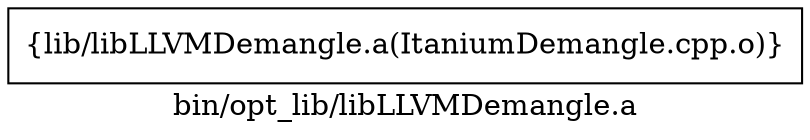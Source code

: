 digraph "bin/opt_lib/libLLVMDemangle.a" {
	label="bin/opt_lib/libLLVMDemangle.a";
	rankdir=LR;

	Node0x556ea26c7058 [shape=record,shape=box,group=0,label="{lib/libLLVMDemangle.a(ItaniumDemangle.cpp.o)}"];
}

